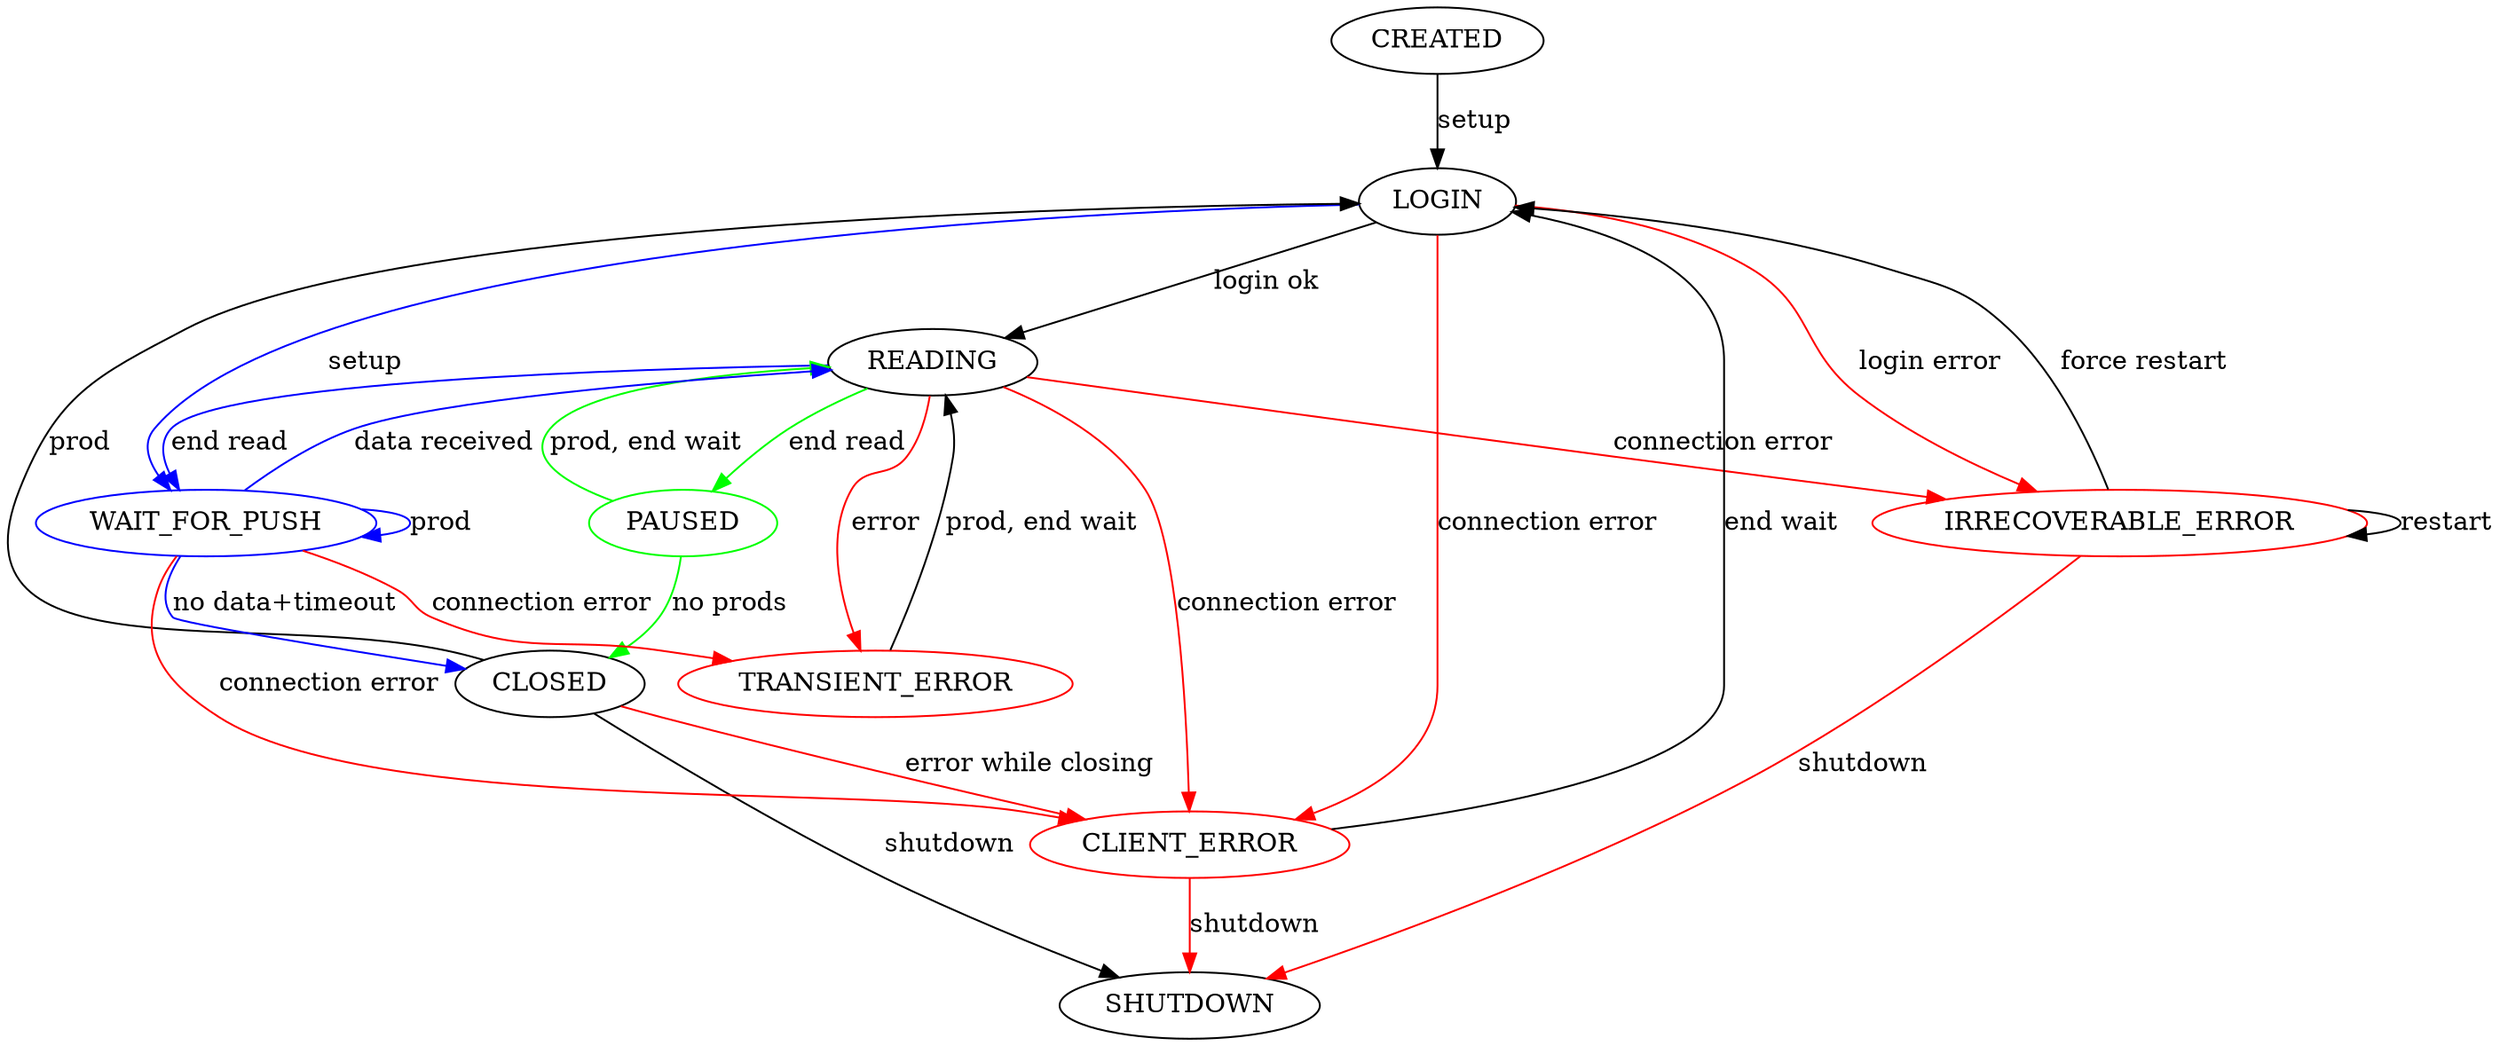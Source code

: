 strict digraph {
    CREATED;
    LOGIN;
    READING;
    PAUSED;
    CLOSED;
    SHUTDOWN;

    CREATED->LOGIN [label="setup"];
    LOGIN->READING [label="login ok"];
    TRANSIENT_ERROR->READING [label="prod, end wait"];
    CLOSED->LOGIN [label="prod"];
    CLOSED->SHUTDOWN [label="shutdown"];
    CLIENT_ERROR->LOGIN [label="end wait"];
    IRRECOVERABLE_ERROR->IRRECOVERABLE_ERROR [label="restart"];
    IRRECOVERABLE_ERROR->LOGIN [label="force restart"];
    CLIENT_ERROR->SHUTDOWN [label="shutdown", color="red"];
    IRRECOVERABLE_ERROR->SHUTDOWN [label="shutdown", color="red"];

    TRANSIENT_ERROR [color="red"];
    CLIENT_ERROR [color="red"];
    IRRECOVERABLE_ERROR [color="red"];
    LOGIN->CLIENT_ERROR [label="connection error", color="red"];
    LOGIN->IRRECOVERABLE_ERROR [label="login error", color="red"];
    READING->TRANSIENT_ERROR [label="connection error", color="red"];
    READING->CLIENT_ERROR [label="connection error", color="red"];
    READING->IRRECOVERABLE_ERROR [label="connection error", color="red"];
    READING->TRANSIENT_ERROR [label="error", color="red"];
    CLOSED->CLIENT_ERROR [label="error while closing", color="red"];

    PAUSED [color="green"];
    READING->PAUSED [label="end read", color="green"];
    PAUSED->READING [label="prod, end wait", color="green"];
    PAUSED->CLOSED [label="no prods", color="green"];

    WAIT_FOR_PUSH [color="blue"];
    LOGIN->WAIT_FOR_PUSH [label="setup", color="blue"];
    READING->WAIT_FOR_PUSH [label="end read", color="blue"];
    WAIT_FOR_PUSH->READING [label="data received", color="blue"];
    WAIT_FOR_PUSH->TRANSIENT_ERROR [label="connection error", color="red"];
    WAIT_FOR_PUSH->CLIENT_ERROR [label="connection error", color="red"];
    WAIT_FOR_PUSH->WAIT_FOR_PUSH [label="prod", color="blue"];
    WAIT_FOR_PUSH->CLOSED [label="no data+timeout", color="blue"];

}

